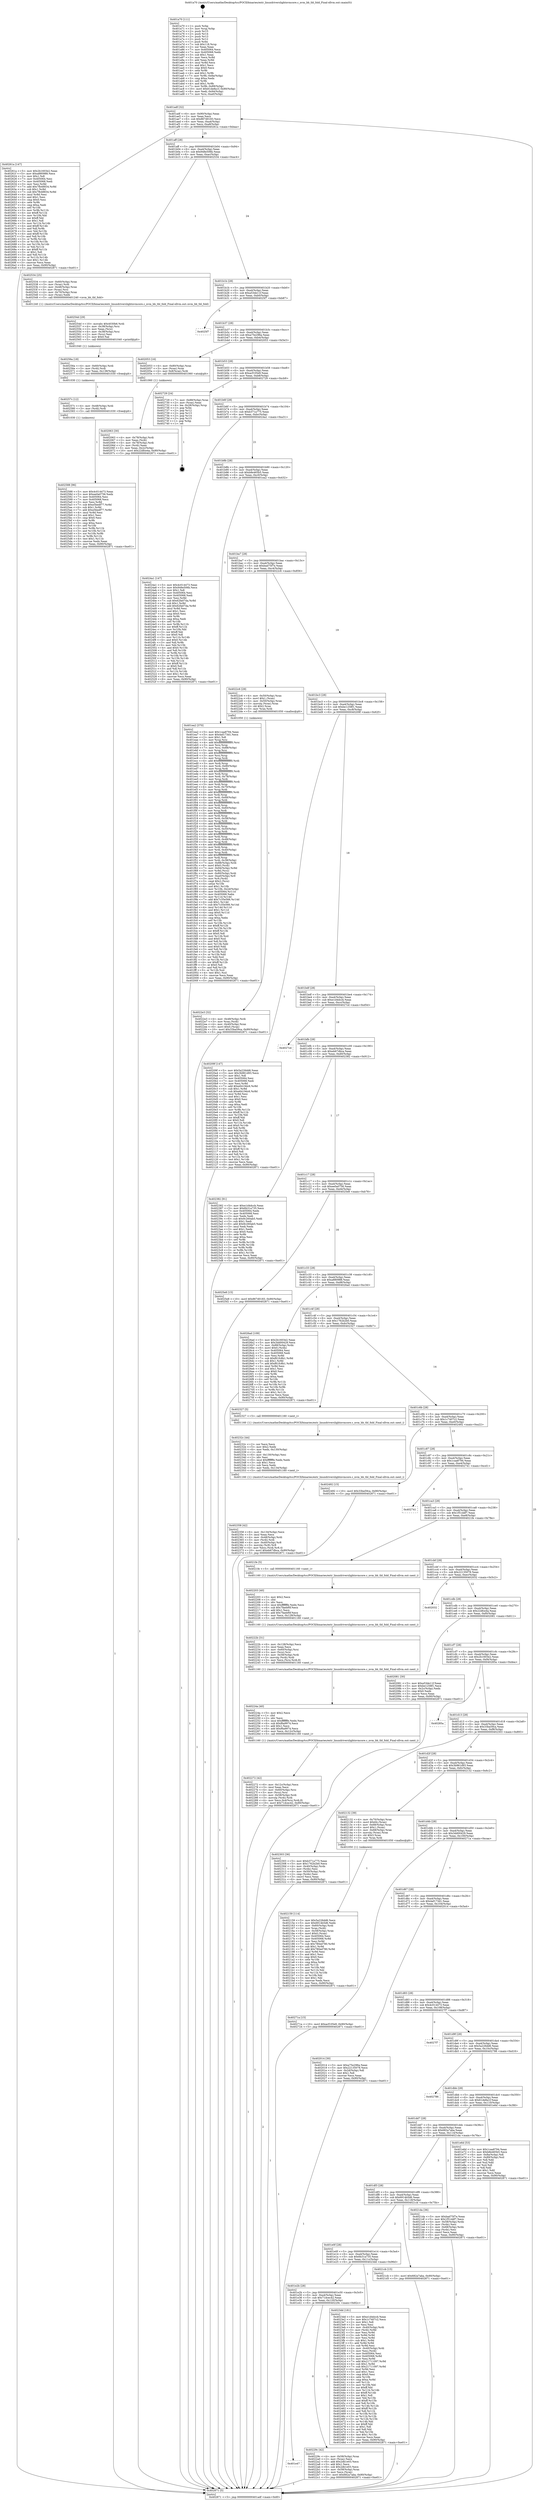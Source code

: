 digraph "0x401a70" {
  label = "0x401a70 (/mnt/c/Users/mathe/Desktop/tcc/POCII/binaries/extr_linuxdriverslightnvmcore.c_nvm_bb_tbl_fold_Final-ollvm.out::main(0))"
  labelloc = "t"
  node[shape=record]

  Entry [label="",width=0.3,height=0.3,shape=circle,fillcolor=black,style=filled]
  "0x401adf" [label="{
     0x401adf [32]\l
     | [instrs]\l
     &nbsp;&nbsp;0x401adf \<+6\>: mov -0x90(%rbp),%eax\l
     &nbsp;&nbsp;0x401ae5 \<+2\>: mov %eax,%ecx\l
     &nbsp;&nbsp;0x401ae7 \<+6\>: sub $0x867d0183,%ecx\l
     &nbsp;&nbsp;0x401aed \<+6\>: mov %eax,-0xa4(%rbp)\l
     &nbsp;&nbsp;0x401af3 \<+6\>: mov %ecx,-0xa8(%rbp)\l
     &nbsp;&nbsp;0x401af9 \<+6\>: je 000000000040261a \<main+0xbaa\>\l
  }"]
  "0x40261a" [label="{
     0x40261a [147]\l
     | [instrs]\l
     &nbsp;&nbsp;0x40261a \<+5\>: mov $0x2b1603e2,%eax\l
     &nbsp;&nbsp;0x40261f \<+5\>: mov $0xa880988,%ecx\l
     &nbsp;&nbsp;0x402624 \<+2\>: mov $0x1,%dl\l
     &nbsp;&nbsp;0x402626 \<+7\>: mov 0x405064,%esi\l
     &nbsp;&nbsp;0x40262d \<+7\>: mov 0x405068,%edi\l
     &nbsp;&nbsp;0x402634 \<+3\>: mov %esi,%r8d\l
     &nbsp;&nbsp;0x402637 \<+7\>: add $0x7fb48834,%r8d\l
     &nbsp;&nbsp;0x40263e \<+4\>: sub $0x1,%r8d\l
     &nbsp;&nbsp;0x402642 \<+7\>: sub $0x7fb48834,%r8d\l
     &nbsp;&nbsp;0x402649 \<+4\>: imul %r8d,%esi\l
     &nbsp;&nbsp;0x40264d \<+3\>: and $0x1,%esi\l
     &nbsp;&nbsp;0x402650 \<+3\>: cmp $0x0,%esi\l
     &nbsp;&nbsp;0x402653 \<+4\>: sete %r9b\l
     &nbsp;&nbsp;0x402657 \<+3\>: cmp $0xa,%edi\l
     &nbsp;&nbsp;0x40265a \<+4\>: setl %r10b\l
     &nbsp;&nbsp;0x40265e \<+3\>: mov %r9b,%r11b\l
     &nbsp;&nbsp;0x402661 \<+4\>: xor $0xff,%r11b\l
     &nbsp;&nbsp;0x402665 \<+3\>: mov %r10b,%bl\l
     &nbsp;&nbsp;0x402668 \<+3\>: xor $0xff,%bl\l
     &nbsp;&nbsp;0x40266b \<+3\>: xor $0x1,%dl\l
     &nbsp;&nbsp;0x40266e \<+3\>: mov %r11b,%r14b\l
     &nbsp;&nbsp;0x402671 \<+4\>: and $0xff,%r14b\l
     &nbsp;&nbsp;0x402675 \<+3\>: and %dl,%r9b\l
     &nbsp;&nbsp;0x402678 \<+3\>: mov %bl,%r15b\l
     &nbsp;&nbsp;0x40267b \<+4\>: and $0xff,%r15b\l
     &nbsp;&nbsp;0x40267f \<+3\>: and %dl,%r10b\l
     &nbsp;&nbsp;0x402682 \<+3\>: or %r9b,%r14b\l
     &nbsp;&nbsp;0x402685 \<+3\>: or %r10b,%r15b\l
     &nbsp;&nbsp;0x402688 \<+3\>: xor %r15b,%r14b\l
     &nbsp;&nbsp;0x40268b \<+3\>: or %bl,%r11b\l
     &nbsp;&nbsp;0x40268e \<+4\>: xor $0xff,%r11b\l
     &nbsp;&nbsp;0x402692 \<+3\>: or $0x1,%dl\l
     &nbsp;&nbsp;0x402695 \<+3\>: and %dl,%r11b\l
     &nbsp;&nbsp;0x402698 \<+3\>: or %r11b,%r14b\l
     &nbsp;&nbsp;0x40269b \<+4\>: test $0x1,%r14b\l
     &nbsp;&nbsp;0x40269f \<+3\>: cmovne %ecx,%eax\l
     &nbsp;&nbsp;0x4026a2 \<+6\>: mov %eax,-0x90(%rbp)\l
     &nbsp;&nbsp;0x4026a8 \<+5\>: jmp 0000000000402871 \<main+0xe01\>\l
  }"]
  "0x401aff" [label="{
     0x401aff [28]\l
     | [instrs]\l
     &nbsp;&nbsp;0x401aff \<+5\>: jmp 0000000000401b04 \<main+0x94\>\l
     &nbsp;&nbsp;0x401b04 \<+6\>: mov -0xa4(%rbp),%eax\l
     &nbsp;&nbsp;0x401b0a \<+5\>: sub $0x948e506b,%eax\l
     &nbsp;&nbsp;0x401b0f \<+6\>: mov %eax,-0xac(%rbp)\l
     &nbsp;&nbsp;0x401b15 \<+6\>: je 0000000000402534 \<main+0xac4\>\l
  }"]
  Exit [label="",width=0.3,height=0.3,shape=circle,fillcolor=black,style=filled,peripheries=2]
  "0x402534" [label="{
     0x402534 [25]\l
     | [instrs]\l
     &nbsp;&nbsp;0x402534 \<+4\>: mov -0x60(%rbp),%rax\l
     &nbsp;&nbsp;0x402538 \<+3\>: mov (%rax),%rdi\l
     &nbsp;&nbsp;0x40253b \<+4\>: mov -0x48(%rbp),%rax\l
     &nbsp;&nbsp;0x40253f \<+3\>: mov (%rax),%rsi\l
     &nbsp;&nbsp;0x402542 \<+4\>: mov -0x70(%rbp),%rax\l
     &nbsp;&nbsp;0x402546 \<+2\>: mov (%rax),%edx\l
     &nbsp;&nbsp;0x402548 \<+5\>: call 0000000000401240 \<nvm_bb_tbl_fold\>\l
     | [calls]\l
     &nbsp;&nbsp;0x401240 \{1\} (/mnt/c/Users/mathe/Desktop/tcc/POCII/binaries/extr_linuxdriverslightnvmcore.c_nvm_bb_tbl_fold_Final-ollvm.out::nvm_bb_tbl_fold)\l
  }"]
  "0x401b1b" [label="{
     0x401b1b [28]\l
     | [instrs]\l
     &nbsp;&nbsp;0x401b1b \<+5\>: jmp 0000000000401b20 \<main+0xb0\>\l
     &nbsp;&nbsp;0x401b20 \<+6\>: mov -0xa4(%rbp),%eax\l
     &nbsp;&nbsp;0x401b26 \<+5\>: sub $0xa53de11f,%eax\l
     &nbsp;&nbsp;0x401b2b \<+6\>: mov %eax,-0xb0(%rbp)\l
     &nbsp;&nbsp;0x401b31 \<+6\>: je 00000000004025f7 \<main+0xb87\>\l
  }"]
  "0x402588" [label="{
     0x402588 [96]\l
     | [instrs]\l
     &nbsp;&nbsp;0x402588 \<+5\>: mov $0x4c014473,%eax\l
     &nbsp;&nbsp;0x40258d \<+5\>: mov $0xee0a0756,%edx\l
     &nbsp;&nbsp;0x402592 \<+7\>: mov 0x405064,%esi\l
     &nbsp;&nbsp;0x402599 \<+7\>: mov 0x405068,%ecx\l
     &nbsp;&nbsp;0x4025a0 \<+3\>: mov %esi,%r8d\l
     &nbsp;&nbsp;0x4025a3 \<+7\>: sub $0xe5bedf77,%r8d\l
     &nbsp;&nbsp;0x4025aa \<+4\>: sub $0x1,%r8d\l
     &nbsp;&nbsp;0x4025ae \<+7\>: add $0xe5bedf77,%r8d\l
     &nbsp;&nbsp;0x4025b5 \<+4\>: imul %r8d,%esi\l
     &nbsp;&nbsp;0x4025b9 \<+3\>: and $0x1,%esi\l
     &nbsp;&nbsp;0x4025bc \<+3\>: cmp $0x0,%esi\l
     &nbsp;&nbsp;0x4025bf \<+4\>: sete %r9b\l
     &nbsp;&nbsp;0x4025c3 \<+3\>: cmp $0xa,%ecx\l
     &nbsp;&nbsp;0x4025c6 \<+4\>: setl %r10b\l
     &nbsp;&nbsp;0x4025ca \<+3\>: mov %r9b,%r11b\l
     &nbsp;&nbsp;0x4025cd \<+3\>: and %r10b,%r11b\l
     &nbsp;&nbsp;0x4025d0 \<+3\>: xor %r10b,%r9b\l
     &nbsp;&nbsp;0x4025d3 \<+3\>: or %r9b,%r11b\l
     &nbsp;&nbsp;0x4025d6 \<+4\>: test $0x1,%r11b\l
     &nbsp;&nbsp;0x4025da \<+3\>: cmovne %edx,%eax\l
     &nbsp;&nbsp;0x4025dd \<+6\>: mov %eax,-0x90(%rbp)\l
     &nbsp;&nbsp;0x4025e3 \<+5\>: jmp 0000000000402871 \<main+0xe01\>\l
  }"]
  "0x4025f7" [label="{
     0x4025f7\l
  }", style=dashed]
  "0x401b37" [label="{
     0x401b37 [28]\l
     | [instrs]\l
     &nbsp;&nbsp;0x401b37 \<+5\>: jmp 0000000000401b3c \<main+0xcc\>\l
     &nbsp;&nbsp;0x401b3c \<+6\>: mov -0xa4(%rbp),%eax\l
     &nbsp;&nbsp;0x401b42 \<+5\>: sub $0xa75e296a,%eax\l
     &nbsp;&nbsp;0x401b47 \<+6\>: mov %eax,-0xb4(%rbp)\l
     &nbsp;&nbsp;0x401b4d \<+6\>: je 0000000000402053 \<main+0x5e3\>\l
  }"]
  "0x40257c" [label="{
     0x40257c [12]\l
     | [instrs]\l
     &nbsp;&nbsp;0x40257c \<+4\>: mov -0x48(%rbp),%rdi\l
     &nbsp;&nbsp;0x402580 \<+3\>: mov (%rdi),%rdi\l
     &nbsp;&nbsp;0x402583 \<+5\>: call 0000000000401030 \<free@plt\>\l
     | [calls]\l
     &nbsp;&nbsp;0x401030 \{1\} (unknown)\l
  }"]
  "0x402053" [label="{
     0x402053 [16]\l
     | [instrs]\l
     &nbsp;&nbsp;0x402053 \<+4\>: mov -0x80(%rbp),%rax\l
     &nbsp;&nbsp;0x402057 \<+3\>: mov (%rax),%rax\l
     &nbsp;&nbsp;0x40205a \<+4\>: mov 0x8(%rax),%rdi\l
     &nbsp;&nbsp;0x40205e \<+5\>: call 0000000000401060 \<atoi@plt\>\l
     | [calls]\l
     &nbsp;&nbsp;0x401060 \{1\} (unknown)\l
  }"]
  "0x401b53" [label="{
     0x401b53 [28]\l
     | [instrs]\l
     &nbsp;&nbsp;0x401b53 \<+5\>: jmp 0000000000401b58 \<main+0xe8\>\l
     &nbsp;&nbsp;0x401b58 \<+6\>: mov -0xa4(%rbp),%eax\l
     &nbsp;&nbsp;0x401b5e \<+5\>: sub $0xacf105e9,%eax\l
     &nbsp;&nbsp;0x401b63 \<+6\>: mov %eax,-0xb8(%rbp)\l
     &nbsp;&nbsp;0x401b69 \<+6\>: je 0000000000402729 \<main+0xcb9\>\l
  }"]
  "0x40256a" [label="{
     0x40256a [18]\l
     | [instrs]\l
     &nbsp;&nbsp;0x40256a \<+4\>: mov -0x60(%rbp),%rdi\l
     &nbsp;&nbsp;0x40256e \<+3\>: mov (%rdi),%rdi\l
     &nbsp;&nbsp;0x402571 \<+6\>: mov %eax,-0x138(%rbp)\l
     &nbsp;&nbsp;0x402577 \<+5\>: call 0000000000401030 \<free@plt\>\l
     | [calls]\l
     &nbsp;&nbsp;0x401030 \{1\} (unknown)\l
  }"]
  "0x402729" [label="{
     0x402729 [24]\l
     | [instrs]\l
     &nbsp;&nbsp;0x402729 \<+7\>: mov -0x88(%rbp),%rax\l
     &nbsp;&nbsp;0x402730 \<+2\>: mov (%rax),%eax\l
     &nbsp;&nbsp;0x402732 \<+4\>: lea -0x28(%rbp),%rsp\l
     &nbsp;&nbsp;0x402736 \<+1\>: pop %rbx\l
     &nbsp;&nbsp;0x402737 \<+2\>: pop %r12\l
     &nbsp;&nbsp;0x402739 \<+2\>: pop %r13\l
     &nbsp;&nbsp;0x40273b \<+2\>: pop %r14\l
     &nbsp;&nbsp;0x40273d \<+2\>: pop %r15\l
     &nbsp;&nbsp;0x40273f \<+1\>: pop %rbp\l
     &nbsp;&nbsp;0x402740 \<+1\>: ret\l
  }"]
  "0x401b6f" [label="{
     0x401b6f [28]\l
     | [instrs]\l
     &nbsp;&nbsp;0x401b6f \<+5\>: jmp 0000000000401b74 \<main+0x104\>\l
     &nbsp;&nbsp;0x401b74 \<+6\>: mov -0xa4(%rbp),%eax\l
     &nbsp;&nbsp;0x401b7a \<+5\>: sub $0xb371a775,%eax\l
     &nbsp;&nbsp;0x401b7f \<+6\>: mov %eax,-0xbc(%rbp)\l
     &nbsp;&nbsp;0x401b85 \<+6\>: je 00000000004024a1 \<main+0xa31\>\l
  }"]
  "0x40254d" [label="{
     0x40254d [29]\l
     | [instrs]\l
     &nbsp;&nbsp;0x40254d \<+10\>: movabs $0x4030b6,%rdi\l
     &nbsp;&nbsp;0x402557 \<+4\>: mov -0x38(%rbp),%rsi\l
     &nbsp;&nbsp;0x40255b \<+2\>: mov %eax,(%rsi)\l
     &nbsp;&nbsp;0x40255d \<+4\>: mov -0x38(%rbp),%rsi\l
     &nbsp;&nbsp;0x402561 \<+2\>: mov (%rsi),%esi\l
     &nbsp;&nbsp;0x402563 \<+2\>: mov $0x0,%al\l
     &nbsp;&nbsp;0x402565 \<+5\>: call 0000000000401040 \<printf@plt\>\l
     | [calls]\l
     &nbsp;&nbsp;0x401040 \{1\} (unknown)\l
  }"]
  "0x4024a1" [label="{
     0x4024a1 [147]\l
     | [instrs]\l
     &nbsp;&nbsp;0x4024a1 \<+5\>: mov $0x4c014473,%eax\l
     &nbsp;&nbsp;0x4024a6 \<+5\>: mov $0x948e506b,%ecx\l
     &nbsp;&nbsp;0x4024ab \<+2\>: mov $0x1,%dl\l
     &nbsp;&nbsp;0x4024ad \<+7\>: mov 0x405064,%esi\l
     &nbsp;&nbsp;0x4024b4 \<+7\>: mov 0x405068,%edi\l
     &nbsp;&nbsp;0x4024bb \<+3\>: mov %esi,%r8d\l
     &nbsp;&nbsp;0x4024be \<+7\>: sub $0x62fa07da,%r8d\l
     &nbsp;&nbsp;0x4024c5 \<+4\>: sub $0x1,%r8d\l
     &nbsp;&nbsp;0x4024c9 \<+7\>: add $0x62fa07da,%r8d\l
     &nbsp;&nbsp;0x4024d0 \<+4\>: imul %r8d,%esi\l
     &nbsp;&nbsp;0x4024d4 \<+3\>: and $0x1,%esi\l
     &nbsp;&nbsp;0x4024d7 \<+3\>: cmp $0x0,%esi\l
     &nbsp;&nbsp;0x4024da \<+4\>: sete %r9b\l
     &nbsp;&nbsp;0x4024de \<+3\>: cmp $0xa,%edi\l
     &nbsp;&nbsp;0x4024e1 \<+4\>: setl %r10b\l
     &nbsp;&nbsp;0x4024e5 \<+3\>: mov %r9b,%r11b\l
     &nbsp;&nbsp;0x4024e8 \<+4\>: xor $0xff,%r11b\l
     &nbsp;&nbsp;0x4024ec \<+3\>: mov %r10b,%bl\l
     &nbsp;&nbsp;0x4024ef \<+3\>: xor $0xff,%bl\l
     &nbsp;&nbsp;0x4024f2 \<+3\>: xor $0x0,%dl\l
     &nbsp;&nbsp;0x4024f5 \<+3\>: mov %r11b,%r14b\l
     &nbsp;&nbsp;0x4024f8 \<+4\>: and $0x0,%r14b\l
     &nbsp;&nbsp;0x4024fc \<+3\>: and %dl,%r9b\l
     &nbsp;&nbsp;0x4024ff \<+3\>: mov %bl,%r15b\l
     &nbsp;&nbsp;0x402502 \<+4\>: and $0x0,%r15b\l
     &nbsp;&nbsp;0x402506 \<+3\>: and %dl,%r10b\l
     &nbsp;&nbsp;0x402509 \<+3\>: or %r9b,%r14b\l
     &nbsp;&nbsp;0x40250c \<+3\>: or %r10b,%r15b\l
     &nbsp;&nbsp;0x40250f \<+3\>: xor %r15b,%r14b\l
     &nbsp;&nbsp;0x402512 \<+3\>: or %bl,%r11b\l
     &nbsp;&nbsp;0x402515 \<+4\>: xor $0xff,%r11b\l
     &nbsp;&nbsp;0x402519 \<+3\>: or $0x0,%dl\l
     &nbsp;&nbsp;0x40251c \<+3\>: and %dl,%r11b\l
     &nbsp;&nbsp;0x40251f \<+3\>: or %r11b,%r14b\l
     &nbsp;&nbsp;0x402522 \<+4\>: test $0x1,%r14b\l
     &nbsp;&nbsp;0x402526 \<+3\>: cmovne %ecx,%eax\l
     &nbsp;&nbsp;0x402529 \<+6\>: mov %eax,-0x90(%rbp)\l
     &nbsp;&nbsp;0x40252f \<+5\>: jmp 0000000000402871 \<main+0xe01\>\l
  }"]
  "0x401b8b" [label="{
     0x401b8b [28]\l
     | [instrs]\l
     &nbsp;&nbsp;0x401b8b \<+5\>: jmp 0000000000401b90 \<main+0x120\>\l
     &nbsp;&nbsp;0x401b90 \<+6\>: mov -0xa4(%rbp),%eax\l
     &nbsp;&nbsp;0x401b96 \<+5\>: sub $0xb8e465b5,%eax\l
     &nbsp;&nbsp;0x401b9b \<+6\>: mov %eax,-0xc0(%rbp)\l
     &nbsp;&nbsp;0x401ba1 \<+6\>: je 0000000000401ea2 \<main+0x432\>\l
  }"]
  "0x402358" [label="{
     0x402358 [42]\l
     | [instrs]\l
     &nbsp;&nbsp;0x402358 \<+6\>: mov -0x134(%rbp),%ecx\l
     &nbsp;&nbsp;0x40235e \<+3\>: imul %eax,%ecx\l
     &nbsp;&nbsp;0x402361 \<+4\>: mov -0x48(%rbp),%rdi\l
     &nbsp;&nbsp;0x402365 \<+3\>: mov (%rdi),%rdi\l
     &nbsp;&nbsp;0x402368 \<+4\>: mov -0x40(%rbp),%r8\l
     &nbsp;&nbsp;0x40236c \<+3\>: movslq (%r8),%r8\l
     &nbsp;&nbsp;0x40236f \<+4\>: mov %ecx,(%rdi,%r8,4)\l
     &nbsp;&nbsp;0x402373 \<+10\>: movl $0xeb67dbca,-0x90(%rbp)\l
     &nbsp;&nbsp;0x40237d \<+5\>: jmp 0000000000402871 \<main+0xe01\>\l
  }"]
  "0x401ea2" [label="{
     0x401ea2 [370]\l
     | [instrs]\l
     &nbsp;&nbsp;0x401ea2 \<+5\>: mov $0x1caa8794,%eax\l
     &nbsp;&nbsp;0x401ea7 \<+5\>: mov $0x4af173d1,%ecx\l
     &nbsp;&nbsp;0x401eac \<+2\>: mov $0x1,%dl\l
     &nbsp;&nbsp;0x401eae \<+3\>: mov %rsp,%rsi\l
     &nbsp;&nbsp;0x401eb1 \<+4\>: add $0xfffffffffffffff0,%rsi\l
     &nbsp;&nbsp;0x401eb5 \<+3\>: mov %rsi,%rsp\l
     &nbsp;&nbsp;0x401eb8 \<+7\>: mov %rsi,-0x88(%rbp)\l
     &nbsp;&nbsp;0x401ebf \<+3\>: mov %rsp,%rsi\l
     &nbsp;&nbsp;0x401ec2 \<+4\>: add $0xfffffffffffffff0,%rsi\l
     &nbsp;&nbsp;0x401ec6 \<+3\>: mov %rsi,%rsp\l
     &nbsp;&nbsp;0x401ec9 \<+3\>: mov %rsp,%rdi\l
     &nbsp;&nbsp;0x401ecc \<+4\>: add $0xfffffffffffffff0,%rdi\l
     &nbsp;&nbsp;0x401ed0 \<+3\>: mov %rdi,%rsp\l
     &nbsp;&nbsp;0x401ed3 \<+4\>: mov %rdi,-0x80(%rbp)\l
     &nbsp;&nbsp;0x401ed7 \<+3\>: mov %rsp,%rdi\l
     &nbsp;&nbsp;0x401eda \<+4\>: add $0xfffffffffffffff0,%rdi\l
     &nbsp;&nbsp;0x401ede \<+3\>: mov %rdi,%rsp\l
     &nbsp;&nbsp;0x401ee1 \<+4\>: mov %rdi,-0x78(%rbp)\l
     &nbsp;&nbsp;0x401ee5 \<+3\>: mov %rsp,%rdi\l
     &nbsp;&nbsp;0x401ee8 \<+4\>: add $0xfffffffffffffff0,%rdi\l
     &nbsp;&nbsp;0x401eec \<+3\>: mov %rdi,%rsp\l
     &nbsp;&nbsp;0x401eef \<+4\>: mov %rdi,-0x70(%rbp)\l
     &nbsp;&nbsp;0x401ef3 \<+3\>: mov %rsp,%rdi\l
     &nbsp;&nbsp;0x401ef6 \<+4\>: add $0xfffffffffffffff0,%rdi\l
     &nbsp;&nbsp;0x401efa \<+3\>: mov %rdi,%rsp\l
     &nbsp;&nbsp;0x401efd \<+4\>: mov %rdi,-0x68(%rbp)\l
     &nbsp;&nbsp;0x401f01 \<+3\>: mov %rsp,%rdi\l
     &nbsp;&nbsp;0x401f04 \<+4\>: add $0xfffffffffffffff0,%rdi\l
     &nbsp;&nbsp;0x401f08 \<+3\>: mov %rdi,%rsp\l
     &nbsp;&nbsp;0x401f0b \<+4\>: mov %rdi,-0x60(%rbp)\l
     &nbsp;&nbsp;0x401f0f \<+3\>: mov %rsp,%rdi\l
     &nbsp;&nbsp;0x401f12 \<+4\>: add $0xfffffffffffffff0,%rdi\l
     &nbsp;&nbsp;0x401f16 \<+3\>: mov %rdi,%rsp\l
     &nbsp;&nbsp;0x401f19 \<+4\>: mov %rdi,-0x58(%rbp)\l
     &nbsp;&nbsp;0x401f1d \<+3\>: mov %rsp,%rdi\l
     &nbsp;&nbsp;0x401f20 \<+4\>: add $0xfffffffffffffff0,%rdi\l
     &nbsp;&nbsp;0x401f24 \<+3\>: mov %rdi,%rsp\l
     &nbsp;&nbsp;0x401f27 \<+4\>: mov %rdi,-0x50(%rbp)\l
     &nbsp;&nbsp;0x401f2b \<+3\>: mov %rsp,%rdi\l
     &nbsp;&nbsp;0x401f2e \<+4\>: add $0xfffffffffffffff0,%rdi\l
     &nbsp;&nbsp;0x401f32 \<+3\>: mov %rdi,%rsp\l
     &nbsp;&nbsp;0x401f35 \<+4\>: mov %rdi,-0x48(%rbp)\l
     &nbsp;&nbsp;0x401f39 \<+3\>: mov %rsp,%rdi\l
     &nbsp;&nbsp;0x401f3c \<+4\>: add $0xfffffffffffffff0,%rdi\l
     &nbsp;&nbsp;0x401f40 \<+3\>: mov %rdi,%rsp\l
     &nbsp;&nbsp;0x401f43 \<+4\>: mov %rdi,-0x40(%rbp)\l
     &nbsp;&nbsp;0x401f47 \<+3\>: mov %rsp,%rdi\l
     &nbsp;&nbsp;0x401f4a \<+4\>: add $0xfffffffffffffff0,%rdi\l
     &nbsp;&nbsp;0x401f4e \<+3\>: mov %rdi,%rsp\l
     &nbsp;&nbsp;0x401f51 \<+4\>: mov %rdi,-0x38(%rbp)\l
     &nbsp;&nbsp;0x401f55 \<+7\>: mov -0x88(%rbp),%rdi\l
     &nbsp;&nbsp;0x401f5c \<+6\>: movl $0x0,(%rdi)\l
     &nbsp;&nbsp;0x401f62 \<+7\>: mov -0x94(%rbp),%r8d\l
     &nbsp;&nbsp;0x401f69 \<+3\>: mov %r8d,(%rsi)\l
     &nbsp;&nbsp;0x401f6c \<+4\>: mov -0x80(%rbp),%rdi\l
     &nbsp;&nbsp;0x401f70 \<+7\>: mov -0xa0(%rbp),%r9\l
     &nbsp;&nbsp;0x401f77 \<+3\>: mov %r9,(%rdi)\l
     &nbsp;&nbsp;0x401f7a \<+3\>: cmpl $0x2,(%rsi)\l
     &nbsp;&nbsp;0x401f7d \<+4\>: setne %r10b\l
     &nbsp;&nbsp;0x401f81 \<+4\>: and $0x1,%r10b\l
     &nbsp;&nbsp;0x401f85 \<+4\>: mov %r10b,-0x2d(%rbp)\l
     &nbsp;&nbsp;0x401f89 \<+8\>: mov 0x405064,%r11d\l
     &nbsp;&nbsp;0x401f91 \<+7\>: mov 0x405068,%ebx\l
     &nbsp;&nbsp;0x401f98 \<+3\>: mov %r11d,%r14d\l
     &nbsp;&nbsp;0x401f9b \<+7\>: add $0x7c35e566,%r14d\l
     &nbsp;&nbsp;0x401fa2 \<+4\>: sub $0x1,%r14d\l
     &nbsp;&nbsp;0x401fa6 \<+7\>: sub $0x7c35e566,%r14d\l
     &nbsp;&nbsp;0x401fad \<+4\>: imul %r14d,%r11d\l
     &nbsp;&nbsp;0x401fb1 \<+4\>: and $0x1,%r11d\l
     &nbsp;&nbsp;0x401fb5 \<+4\>: cmp $0x0,%r11d\l
     &nbsp;&nbsp;0x401fb9 \<+4\>: sete %r10b\l
     &nbsp;&nbsp;0x401fbd \<+3\>: cmp $0xa,%ebx\l
     &nbsp;&nbsp;0x401fc0 \<+4\>: setl %r15b\l
     &nbsp;&nbsp;0x401fc4 \<+3\>: mov %r10b,%r12b\l
     &nbsp;&nbsp;0x401fc7 \<+4\>: xor $0xff,%r12b\l
     &nbsp;&nbsp;0x401fcb \<+3\>: mov %r15b,%r13b\l
     &nbsp;&nbsp;0x401fce \<+4\>: xor $0xff,%r13b\l
     &nbsp;&nbsp;0x401fd2 \<+3\>: xor $0x0,%dl\l
     &nbsp;&nbsp;0x401fd5 \<+3\>: mov %r12b,%sil\l
     &nbsp;&nbsp;0x401fd8 \<+4\>: and $0x0,%sil\l
     &nbsp;&nbsp;0x401fdc \<+3\>: and %dl,%r10b\l
     &nbsp;&nbsp;0x401fdf \<+3\>: mov %r13b,%dil\l
     &nbsp;&nbsp;0x401fe2 \<+4\>: and $0x0,%dil\l
     &nbsp;&nbsp;0x401fe6 \<+3\>: and %dl,%r15b\l
     &nbsp;&nbsp;0x401fe9 \<+3\>: or %r10b,%sil\l
     &nbsp;&nbsp;0x401fec \<+3\>: or %r15b,%dil\l
     &nbsp;&nbsp;0x401fef \<+3\>: xor %dil,%sil\l
     &nbsp;&nbsp;0x401ff2 \<+3\>: or %r13b,%r12b\l
     &nbsp;&nbsp;0x401ff5 \<+4\>: xor $0xff,%r12b\l
     &nbsp;&nbsp;0x401ff9 \<+3\>: or $0x0,%dl\l
     &nbsp;&nbsp;0x401ffc \<+3\>: and %dl,%r12b\l
     &nbsp;&nbsp;0x401fff \<+3\>: or %r12b,%sil\l
     &nbsp;&nbsp;0x402002 \<+4\>: test $0x1,%sil\l
     &nbsp;&nbsp;0x402006 \<+3\>: cmovne %ecx,%eax\l
     &nbsp;&nbsp;0x402009 \<+6\>: mov %eax,-0x90(%rbp)\l
     &nbsp;&nbsp;0x40200f \<+5\>: jmp 0000000000402871 \<main+0xe01\>\l
  }"]
  "0x401ba7" [label="{
     0x401ba7 [28]\l
     | [instrs]\l
     &nbsp;&nbsp;0x401ba7 \<+5\>: jmp 0000000000401bac \<main+0x13c\>\l
     &nbsp;&nbsp;0x401bac \<+6\>: mov -0xa4(%rbp),%eax\l
     &nbsp;&nbsp;0x401bb2 \<+5\>: sub $0xbad75f7e,%eax\l
     &nbsp;&nbsp;0x401bb7 \<+6\>: mov %eax,-0xc4(%rbp)\l
     &nbsp;&nbsp;0x401bbd \<+6\>: je 00000000004022c6 \<main+0x856\>\l
  }"]
  "0x40232c" [label="{
     0x40232c [44]\l
     | [instrs]\l
     &nbsp;&nbsp;0x40232c \<+2\>: xor %ecx,%ecx\l
     &nbsp;&nbsp;0x40232e \<+5\>: mov $0x2,%edx\l
     &nbsp;&nbsp;0x402333 \<+6\>: mov %edx,-0x130(%rbp)\l
     &nbsp;&nbsp;0x402339 \<+1\>: cltd\l
     &nbsp;&nbsp;0x40233a \<+6\>: mov -0x130(%rbp),%esi\l
     &nbsp;&nbsp;0x402340 \<+2\>: idiv %esi\l
     &nbsp;&nbsp;0x402342 \<+6\>: imul $0xfffffffe,%edx,%edx\l
     &nbsp;&nbsp;0x402348 \<+3\>: sub $0x1,%ecx\l
     &nbsp;&nbsp;0x40234b \<+2\>: sub %ecx,%edx\l
     &nbsp;&nbsp;0x40234d \<+6\>: mov %edx,-0x134(%rbp)\l
     &nbsp;&nbsp;0x402353 \<+5\>: call 0000000000401160 \<next_i\>\l
     | [calls]\l
     &nbsp;&nbsp;0x401160 \{1\} (/mnt/c/Users/mathe/Desktop/tcc/POCII/binaries/extr_linuxdriverslightnvmcore.c_nvm_bb_tbl_fold_Final-ollvm.out::next_i)\l
  }"]
  "0x4022c6" [label="{
     0x4022c6 [29]\l
     | [instrs]\l
     &nbsp;&nbsp;0x4022c6 \<+4\>: mov -0x50(%rbp),%rax\l
     &nbsp;&nbsp;0x4022ca \<+6\>: movl $0x1,(%rax)\l
     &nbsp;&nbsp;0x4022d0 \<+4\>: mov -0x50(%rbp),%rax\l
     &nbsp;&nbsp;0x4022d4 \<+3\>: movslq (%rax),%rax\l
     &nbsp;&nbsp;0x4022d7 \<+4\>: shl $0x2,%rax\l
     &nbsp;&nbsp;0x4022db \<+3\>: mov %rax,%rdi\l
     &nbsp;&nbsp;0x4022de \<+5\>: call 0000000000401050 \<malloc@plt\>\l
     | [calls]\l
     &nbsp;&nbsp;0x401050 \{1\} (unknown)\l
  }"]
  "0x401bc3" [label="{
     0x401bc3 [28]\l
     | [instrs]\l
     &nbsp;&nbsp;0x401bc3 \<+5\>: jmp 0000000000401bc8 \<main+0x158\>\l
     &nbsp;&nbsp;0x401bc8 \<+6\>: mov -0xa4(%rbp),%eax\l
     &nbsp;&nbsp;0x401bce \<+5\>: sub $0xbe1258f1,%eax\l
     &nbsp;&nbsp;0x401bd3 \<+6\>: mov %eax,-0xc8(%rbp)\l
     &nbsp;&nbsp;0x401bd9 \<+6\>: je 000000000040209f \<main+0x62f\>\l
  }"]
  "0x4022e3" [label="{
     0x4022e3 [32]\l
     | [instrs]\l
     &nbsp;&nbsp;0x4022e3 \<+4\>: mov -0x48(%rbp),%rdi\l
     &nbsp;&nbsp;0x4022e7 \<+3\>: mov %rax,(%rdi)\l
     &nbsp;&nbsp;0x4022ea \<+4\>: mov -0x40(%rbp),%rax\l
     &nbsp;&nbsp;0x4022ee \<+6\>: movl $0x0,(%rax)\l
     &nbsp;&nbsp;0x4022f4 \<+10\>: movl $0x33ba59ca,-0x90(%rbp)\l
     &nbsp;&nbsp;0x4022fe \<+5\>: jmp 0000000000402871 \<main+0xe01\>\l
  }"]
  "0x40209f" [label="{
     0x40209f [147]\l
     | [instrs]\l
     &nbsp;&nbsp;0x40209f \<+5\>: mov $0x5a226dd6,%eax\l
     &nbsp;&nbsp;0x4020a4 \<+5\>: mov $0x3b961d93,%ecx\l
     &nbsp;&nbsp;0x4020a9 \<+2\>: mov $0x1,%dl\l
     &nbsp;&nbsp;0x4020ab \<+7\>: mov 0x405064,%esi\l
     &nbsp;&nbsp;0x4020b2 \<+7\>: mov 0x405068,%edi\l
     &nbsp;&nbsp;0x4020b9 \<+3\>: mov %esi,%r8d\l
     &nbsp;&nbsp;0x4020bc \<+7\>: add $0xe6419dc6,%r8d\l
     &nbsp;&nbsp;0x4020c3 \<+4\>: sub $0x1,%r8d\l
     &nbsp;&nbsp;0x4020c7 \<+7\>: sub $0xe6419dc6,%r8d\l
     &nbsp;&nbsp;0x4020ce \<+4\>: imul %r8d,%esi\l
     &nbsp;&nbsp;0x4020d2 \<+3\>: and $0x1,%esi\l
     &nbsp;&nbsp;0x4020d5 \<+3\>: cmp $0x0,%esi\l
     &nbsp;&nbsp;0x4020d8 \<+4\>: sete %r9b\l
     &nbsp;&nbsp;0x4020dc \<+3\>: cmp $0xa,%edi\l
     &nbsp;&nbsp;0x4020df \<+4\>: setl %r10b\l
     &nbsp;&nbsp;0x4020e3 \<+3\>: mov %r9b,%r11b\l
     &nbsp;&nbsp;0x4020e6 \<+4\>: xor $0xff,%r11b\l
     &nbsp;&nbsp;0x4020ea \<+3\>: mov %r10b,%bl\l
     &nbsp;&nbsp;0x4020ed \<+3\>: xor $0xff,%bl\l
     &nbsp;&nbsp;0x4020f0 \<+3\>: xor $0x0,%dl\l
     &nbsp;&nbsp;0x4020f3 \<+3\>: mov %r11b,%r14b\l
     &nbsp;&nbsp;0x4020f6 \<+4\>: and $0x0,%r14b\l
     &nbsp;&nbsp;0x4020fa \<+3\>: and %dl,%r9b\l
     &nbsp;&nbsp;0x4020fd \<+3\>: mov %bl,%r15b\l
     &nbsp;&nbsp;0x402100 \<+4\>: and $0x0,%r15b\l
     &nbsp;&nbsp;0x402104 \<+3\>: and %dl,%r10b\l
     &nbsp;&nbsp;0x402107 \<+3\>: or %r9b,%r14b\l
     &nbsp;&nbsp;0x40210a \<+3\>: or %r10b,%r15b\l
     &nbsp;&nbsp;0x40210d \<+3\>: xor %r15b,%r14b\l
     &nbsp;&nbsp;0x402110 \<+3\>: or %bl,%r11b\l
     &nbsp;&nbsp;0x402113 \<+4\>: xor $0xff,%r11b\l
     &nbsp;&nbsp;0x402117 \<+3\>: or $0x0,%dl\l
     &nbsp;&nbsp;0x40211a \<+3\>: and %dl,%r11b\l
     &nbsp;&nbsp;0x40211d \<+3\>: or %r11b,%r14b\l
     &nbsp;&nbsp;0x402120 \<+4\>: test $0x1,%r14b\l
     &nbsp;&nbsp;0x402124 \<+3\>: cmovne %ecx,%eax\l
     &nbsp;&nbsp;0x402127 \<+6\>: mov %eax,-0x90(%rbp)\l
     &nbsp;&nbsp;0x40212d \<+5\>: jmp 0000000000402871 \<main+0xe01\>\l
  }"]
  "0x401bdf" [label="{
     0x401bdf [28]\l
     | [instrs]\l
     &nbsp;&nbsp;0x401bdf \<+5\>: jmp 0000000000401be4 \<main+0x174\>\l
     &nbsp;&nbsp;0x401be4 \<+6\>: mov -0xa4(%rbp),%eax\l
     &nbsp;&nbsp;0x401bea \<+5\>: sub $0xe1d4dccb,%eax\l
     &nbsp;&nbsp;0x401bef \<+6\>: mov %eax,-0xcc(%rbp)\l
     &nbsp;&nbsp;0x401bf5 \<+6\>: je 00000000004027cd \<main+0xd5d\>\l
  }"]
  "0x401e47" [label="{
     0x401e47\l
  }", style=dashed]
  "0x4027cd" [label="{
     0x4027cd\l
  }", style=dashed]
  "0x401bfb" [label="{
     0x401bfb [28]\l
     | [instrs]\l
     &nbsp;&nbsp;0x401bfb \<+5\>: jmp 0000000000401c00 \<main+0x190\>\l
     &nbsp;&nbsp;0x401c00 \<+6\>: mov -0xa4(%rbp),%eax\l
     &nbsp;&nbsp;0x401c06 \<+5\>: sub $0xeb67dbca,%eax\l
     &nbsp;&nbsp;0x401c0b \<+6\>: mov %eax,-0xd0(%rbp)\l
     &nbsp;&nbsp;0x401c11 \<+6\>: je 0000000000402382 \<main+0x912\>\l
  }"]
  "0x40229c" [label="{
     0x40229c [42]\l
     | [instrs]\l
     &nbsp;&nbsp;0x40229c \<+4\>: mov -0x58(%rbp),%rax\l
     &nbsp;&nbsp;0x4022a0 \<+2\>: mov (%rax),%ecx\l
     &nbsp;&nbsp;0x4022a2 \<+6\>: add $0x2db1e03,%ecx\l
     &nbsp;&nbsp;0x4022a8 \<+3\>: add $0x1,%ecx\l
     &nbsp;&nbsp;0x4022ab \<+6\>: sub $0x2db1e03,%ecx\l
     &nbsp;&nbsp;0x4022b1 \<+4\>: mov -0x58(%rbp),%rax\l
     &nbsp;&nbsp;0x4022b5 \<+2\>: mov %ecx,(%rax)\l
     &nbsp;&nbsp;0x4022b7 \<+10\>: movl $0x682a7aba,-0x90(%rbp)\l
     &nbsp;&nbsp;0x4022c1 \<+5\>: jmp 0000000000402871 \<main+0xe01\>\l
  }"]
  "0x402382" [label="{
     0x402382 [91]\l
     | [instrs]\l
     &nbsp;&nbsp;0x402382 \<+5\>: mov $0xe1d4dccb,%eax\l
     &nbsp;&nbsp;0x402387 \<+5\>: mov $0x6b31a735,%ecx\l
     &nbsp;&nbsp;0x40238c \<+7\>: mov 0x405064,%edx\l
     &nbsp;&nbsp;0x402393 \<+7\>: mov 0x405068,%esi\l
     &nbsp;&nbsp;0x40239a \<+2\>: mov %edx,%edi\l
     &nbsp;&nbsp;0x40239c \<+6\>: sub $0x9c260ab5,%edi\l
     &nbsp;&nbsp;0x4023a2 \<+3\>: sub $0x1,%edi\l
     &nbsp;&nbsp;0x4023a5 \<+6\>: add $0x9c260ab5,%edi\l
     &nbsp;&nbsp;0x4023ab \<+3\>: imul %edi,%edx\l
     &nbsp;&nbsp;0x4023ae \<+3\>: and $0x1,%edx\l
     &nbsp;&nbsp;0x4023b1 \<+3\>: cmp $0x0,%edx\l
     &nbsp;&nbsp;0x4023b4 \<+4\>: sete %r8b\l
     &nbsp;&nbsp;0x4023b8 \<+3\>: cmp $0xa,%esi\l
     &nbsp;&nbsp;0x4023bb \<+4\>: setl %r9b\l
     &nbsp;&nbsp;0x4023bf \<+3\>: mov %r8b,%r10b\l
     &nbsp;&nbsp;0x4023c2 \<+3\>: and %r9b,%r10b\l
     &nbsp;&nbsp;0x4023c5 \<+3\>: xor %r9b,%r8b\l
     &nbsp;&nbsp;0x4023c8 \<+3\>: or %r8b,%r10b\l
     &nbsp;&nbsp;0x4023cb \<+4\>: test $0x1,%r10b\l
     &nbsp;&nbsp;0x4023cf \<+3\>: cmovne %ecx,%eax\l
     &nbsp;&nbsp;0x4023d2 \<+6\>: mov %eax,-0x90(%rbp)\l
     &nbsp;&nbsp;0x4023d8 \<+5\>: jmp 0000000000402871 \<main+0xe01\>\l
  }"]
  "0x401c17" [label="{
     0x401c17 [28]\l
     | [instrs]\l
     &nbsp;&nbsp;0x401c17 \<+5\>: jmp 0000000000401c1c \<main+0x1ac\>\l
     &nbsp;&nbsp;0x401c1c \<+6\>: mov -0xa4(%rbp),%eax\l
     &nbsp;&nbsp;0x401c22 \<+5\>: sub $0xee0a0756,%eax\l
     &nbsp;&nbsp;0x401c27 \<+6\>: mov %eax,-0xd4(%rbp)\l
     &nbsp;&nbsp;0x401c2d \<+6\>: je 00000000004025e8 \<main+0xb78\>\l
  }"]
  "0x401e2b" [label="{
     0x401e2b [28]\l
     | [instrs]\l
     &nbsp;&nbsp;0x401e2b \<+5\>: jmp 0000000000401e30 \<main+0x3c0\>\l
     &nbsp;&nbsp;0x401e30 \<+6\>: mov -0xa4(%rbp),%eax\l
     &nbsp;&nbsp;0x401e36 \<+5\>: sub $0x71dcec42,%eax\l
     &nbsp;&nbsp;0x401e3b \<+6\>: mov %eax,-0x120(%rbp)\l
     &nbsp;&nbsp;0x401e41 \<+6\>: je 000000000040229c \<main+0x82c\>\l
  }"]
  "0x4025e8" [label="{
     0x4025e8 [15]\l
     | [instrs]\l
     &nbsp;&nbsp;0x4025e8 \<+10\>: movl $0x867d0183,-0x90(%rbp)\l
     &nbsp;&nbsp;0x4025f2 \<+5\>: jmp 0000000000402871 \<main+0xe01\>\l
  }"]
  "0x401c33" [label="{
     0x401c33 [28]\l
     | [instrs]\l
     &nbsp;&nbsp;0x401c33 \<+5\>: jmp 0000000000401c38 \<main+0x1c8\>\l
     &nbsp;&nbsp;0x401c38 \<+6\>: mov -0xa4(%rbp),%eax\l
     &nbsp;&nbsp;0x401c3e \<+5\>: sub $0xa880988,%eax\l
     &nbsp;&nbsp;0x401c43 \<+6\>: mov %eax,-0xd8(%rbp)\l
     &nbsp;&nbsp;0x401c49 \<+6\>: je 00000000004026ad \<main+0xc3d\>\l
  }"]
  "0x4023dd" [label="{
     0x4023dd [181]\l
     | [instrs]\l
     &nbsp;&nbsp;0x4023dd \<+5\>: mov $0xe1d4dccb,%eax\l
     &nbsp;&nbsp;0x4023e2 \<+5\>: mov $0x1c7407c2,%ecx\l
     &nbsp;&nbsp;0x4023e7 \<+2\>: mov $0x1,%dl\l
     &nbsp;&nbsp;0x4023e9 \<+2\>: xor %esi,%esi\l
     &nbsp;&nbsp;0x4023eb \<+4\>: mov -0x40(%rbp),%rdi\l
     &nbsp;&nbsp;0x4023ef \<+3\>: mov (%rdi),%r8d\l
     &nbsp;&nbsp;0x4023f2 \<+3\>: mov %esi,%r9d\l
     &nbsp;&nbsp;0x4023f5 \<+3\>: sub %r8d,%r9d\l
     &nbsp;&nbsp;0x4023f8 \<+3\>: mov %esi,%r8d\l
     &nbsp;&nbsp;0x4023fb \<+4\>: sub $0x1,%r8d\l
     &nbsp;&nbsp;0x4023ff \<+3\>: add %r8d,%r9d\l
     &nbsp;&nbsp;0x402402 \<+3\>: sub %r9d,%esi\l
     &nbsp;&nbsp;0x402405 \<+4\>: mov -0x40(%rbp),%rdi\l
     &nbsp;&nbsp;0x402409 \<+2\>: mov %esi,(%rdi)\l
     &nbsp;&nbsp;0x40240b \<+7\>: mov 0x405064,%esi\l
     &nbsp;&nbsp;0x402412 \<+8\>: mov 0x405068,%r8d\l
     &nbsp;&nbsp;0x40241a \<+3\>: mov %esi,%r9d\l
     &nbsp;&nbsp;0x40241d \<+7\>: add $0x21711097,%r9d\l
     &nbsp;&nbsp;0x402424 \<+4\>: sub $0x1,%r9d\l
     &nbsp;&nbsp;0x402428 \<+7\>: sub $0x21711097,%r9d\l
     &nbsp;&nbsp;0x40242f \<+4\>: imul %r9d,%esi\l
     &nbsp;&nbsp;0x402433 \<+3\>: and $0x1,%esi\l
     &nbsp;&nbsp;0x402436 \<+3\>: cmp $0x0,%esi\l
     &nbsp;&nbsp;0x402439 \<+4\>: sete %r10b\l
     &nbsp;&nbsp;0x40243d \<+4\>: cmp $0xa,%r8d\l
     &nbsp;&nbsp;0x402441 \<+4\>: setl %r11b\l
     &nbsp;&nbsp;0x402445 \<+3\>: mov %r10b,%bl\l
     &nbsp;&nbsp;0x402448 \<+3\>: xor $0xff,%bl\l
     &nbsp;&nbsp;0x40244b \<+3\>: mov %r11b,%r14b\l
     &nbsp;&nbsp;0x40244e \<+4\>: xor $0xff,%r14b\l
     &nbsp;&nbsp;0x402452 \<+3\>: xor $0x1,%dl\l
     &nbsp;&nbsp;0x402455 \<+3\>: mov %bl,%r15b\l
     &nbsp;&nbsp;0x402458 \<+4\>: and $0xff,%r15b\l
     &nbsp;&nbsp;0x40245c \<+3\>: and %dl,%r10b\l
     &nbsp;&nbsp;0x40245f \<+3\>: mov %r14b,%r12b\l
     &nbsp;&nbsp;0x402462 \<+4\>: and $0xff,%r12b\l
     &nbsp;&nbsp;0x402466 \<+3\>: and %dl,%r11b\l
     &nbsp;&nbsp;0x402469 \<+3\>: or %r10b,%r15b\l
     &nbsp;&nbsp;0x40246c \<+3\>: or %r11b,%r12b\l
     &nbsp;&nbsp;0x40246f \<+3\>: xor %r12b,%r15b\l
     &nbsp;&nbsp;0x402472 \<+3\>: or %r14b,%bl\l
     &nbsp;&nbsp;0x402475 \<+3\>: xor $0xff,%bl\l
     &nbsp;&nbsp;0x402478 \<+3\>: or $0x1,%dl\l
     &nbsp;&nbsp;0x40247b \<+2\>: and %dl,%bl\l
     &nbsp;&nbsp;0x40247d \<+3\>: or %bl,%r15b\l
     &nbsp;&nbsp;0x402480 \<+4\>: test $0x1,%r15b\l
     &nbsp;&nbsp;0x402484 \<+3\>: cmovne %ecx,%eax\l
     &nbsp;&nbsp;0x402487 \<+6\>: mov %eax,-0x90(%rbp)\l
     &nbsp;&nbsp;0x40248d \<+5\>: jmp 0000000000402871 \<main+0xe01\>\l
  }"]
  "0x4026ad" [label="{
     0x4026ad [109]\l
     | [instrs]\l
     &nbsp;&nbsp;0x4026ad \<+5\>: mov $0x2b1603e2,%eax\l
     &nbsp;&nbsp;0x4026b2 \<+5\>: mov $0x3dd00429,%ecx\l
     &nbsp;&nbsp;0x4026b7 \<+7\>: mov -0x88(%rbp),%rdx\l
     &nbsp;&nbsp;0x4026be \<+6\>: movl $0x0,(%rdx)\l
     &nbsp;&nbsp;0x4026c4 \<+7\>: mov 0x405064,%esi\l
     &nbsp;&nbsp;0x4026cb \<+7\>: mov 0x405068,%edi\l
     &nbsp;&nbsp;0x4026d2 \<+3\>: mov %esi,%r8d\l
     &nbsp;&nbsp;0x4026d5 \<+7\>: sub $0xf61fc8b1,%r8d\l
     &nbsp;&nbsp;0x4026dc \<+4\>: sub $0x1,%r8d\l
     &nbsp;&nbsp;0x4026e0 \<+7\>: add $0xf61fc8b1,%r8d\l
     &nbsp;&nbsp;0x4026e7 \<+4\>: imul %r8d,%esi\l
     &nbsp;&nbsp;0x4026eb \<+3\>: and $0x1,%esi\l
     &nbsp;&nbsp;0x4026ee \<+3\>: cmp $0x0,%esi\l
     &nbsp;&nbsp;0x4026f1 \<+4\>: sete %r9b\l
     &nbsp;&nbsp;0x4026f5 \<+3\>: cmp $0xa,%edi\l
     &nbsp;&nbsp;0x4026f8 \<+4\>: setl %r10b\l
     &nbsp;&nbsp;0x4026fc \<+3\>: mov %r9b,%r11b\l
     &nbsp;&nbsp;0x4026ff \<+3\>: and %r10b,%r11b\l
     &nbsp;&nbsp;0x402702 \<+3\>: xor %r10b,%r9b\l
     &nbsp;&nbsp;0x402705 \<+3\>: or %r9b,%r11b\l
     &nbsp;&nbsp;0x402708 \<+4\>: test $0x1,%r11b\l
     &nbsp;&nbsp;0x40270c \<+3\>: cmovne %ecx,%eax\l
     &nbsp;&nbsp;0x40270f \<+6\>: mov %eax,-0x90(%rbp)\l
     &nbsp;&nbsp;0x402715 \<+5\>: jmp 0000000000402871 \<main+0xe01\>\l
  }"]
  "0x401c4f" [label="{
     0x401c4f [28]\l
     | [instrs]\l
     &nbsp;&nbsp;0x401c4f \<+5\>: jmp 0000000000401c54 \<main+0x1e4\>\l
     &nbsp;&nbsp;0x401c54 \<+6\>: mov -0xa4(%rbp),%eax\l
     &nbsp;&nbsp;0x401c5a \<+5\>: sub $0x1762b2b0,%eax\l
     &nbsp;&nbsp;0x401c5f \<+6\>: mov %eax,-0xdc(%rbp)\l
     &nbsp;&nbsp;0x401c65 \<+6\>: je 0000000000402327 \<main+0x8b7\>\l
  }"]
  "0x402272" [label="{
     0x402272 [42]\l
     | [instrs]\l
     &nbsp;&nbsp;0x402272 \<+6\>: mov -0x12c(%rbp),%ecx\l
     &nbsp;&nbsp;0x402278 \<+3\>: imul %eax,%ecx\l
     &nbsp;&nbsp;0x40227b \<+4\>: mov -0x60(%rbp),%rsi\l
     &nbsp;&nbsp;0x40227f \<+3\>: mov (%rsi),%rsi\l
     &nbsp;&nbsp;0x402282 \<+4\>: mov -0x58(%rbp),%rdi\l
     &nbsp;&nbsp;0x402286 \<+3\>: movslq (%rdi),%rdi\l
     &nbsp;&nbsp;0x402289 \<+4\>: mov %ecx,0x4(%rsi,%rdi,8)\l
     &nbsp;&nbsp;0x40228d \<+10\>: movl $0x71dcec42,-0x90(%rbp)\l
     &nbsp;&nbsp;0x402297 \<+5\>: jmp 0000000000402871 \<main+0xe01\>\l
  }"]
  "0x402327" [label="{
     0x402327 [5]\l
     | [instrs]\l
     &nbsp;&nbsp;0x402327 \<+5\>: call 0000000000401160 \<next_i\>\l
     | [calls]\l
     &nbsp;&nbsp;0x401160 \{1\} (/mnt/c/Users/mathe/Desktop/tcc/POCII/binaries/extr_linuxdriverslightnvmcore.c_nvm_bb_tbl_fold_Final-ollvm.out::next_i)\l
  }"]
  "0x401c6b" [label="{
     0x401c6b [28]\l
     | [instrs]\l
     &nbsp;&nbsp;0x401c6b \<+5\>: jmp 0000000000401c70 \<main+0x200\>\l
     &nbsp;&nbsp;0x401c70 \<+6\>: mov -0xa4(%rbp),%eax\l
     &nbsp;&nbsp;0x401c76 \<+5\>: sub $0x1c7407c2,%eax\l
     &nbsp;&nbsp;0x401c7b \<+6\>: mov %eax,-0xe0(%rbp)\l
     &nbsp;&nbsp;0x401c81 \<+6\>: je 0000000000402492 \<main+0xa22\>\l
  }"]
  "0x40224a" [label="{
     0x40224a [40]\l
     | [instrs]\l
     &nbsp;&nbsp;0x40224a \<+5\>: mov $0x2,%ecx\l
     &nbsp;&nbsp;0x40224f \<+1\>: cltd\l
     &nbsp;&nbsp;0x402250 \<+2\>: idiv %ecx\l
     &nbsp;&nbsp;0x402252 \<+6\>: imul $0xfffffffe,%edx,%ecx\l
     &nbsp;&nbsp;0x402258 \<+6\>: sub $0xf6a9974,%ecx\l
     &nbsp;&nbsp;0x40225e \<+3\>: add $0x1,%ecx\l
     &nbsp;&nbsp;0x402261 \<+6\>: add $0xf6a9974,%ecx\l
     &nbsp;&nbsp;0x402267 \<+6\>: mov %ecx,-0x12c(%rbp)\l
     &nbsp;&nbsp;0x40226d \<+5\>: call 0000000000401160 \<next_i\>\l
     | [calls]\l
     &nbsp;&nbsp;0x401160 \{1\} (/mnt/c/Users/mathe/Desktop/tcc/POCII/binaries/extr_linuxdriverslightnvmcore.c_nvm_bb_tbl_fold_Final-ollvm.out::next_i)\l
  }"]
  "0x402492" [label="{
     0x402492 [15]\l
     | [instrs]\l
     &nbsp;&nbsp;0x402492 \<+10\>: movl $0x33ba59ca,-0x90(%rbp)\l
     &nbsp;&nbsp;0x40249c \<+5\>: jmp 0000000000402871 \<main+0xe01\>\l
  }"]
  "0x401c87" [label="{
     0x401c87 [28]\l
     | [instrs]\l
     &nbsp;&nbsp;0x401c87 \<+5\>: jmp 0000000000401c8c \<main+0x21c\>\l
     &nbsp;&nbsp;0x401c8c \<+6\>: mov -0xa4(%rbp),%eax\l
     &nbsp;&nbsp;0x401c92 \<+5\>: sub $0x1caa8794,%eax\l
     &nbsp;&nbsp;0x401c97 \<+6\>: mov %eax,-0xe4(%rbp)\l
     &nbsp;&nbsp;0x401c9d \<+6\>: je 0000000000402741 \<main+0xcd1\>\l
  }"]
  "0x40222b" [label="{
     0x40222b [31]\l
     | [instrs]\l
     &nbsp;&nbsp;0x40222b \<+6\>: mov -0x128(%rbp),%ecx\l
     &nbsp;&nbsp;0x402231 \<+3\>: imul %eax,%ecx\l
     &nbsp;&nbsp;0x402234 \<+4\>: mov -0x60(%rbp),%rsi\l
     &nbsp;&nbsp;0x402238 \<+3\>: mov (%rsi),%rsi\l
     &nbsp;&nbsp;0x40223b \<+4\>: mov -0x58(%rbp),%rdi\l
     &nbsp;&nbsp;0x40223f \<+3\>: movslq (%rdi),%rdi\l
     &nbsp;&nbsp;0x402242 \<+3\>: mov %ecx,(%rsi,%rdi,8)\l
     &nbsp;&nbsp;0x402245 \<+5\>: call 0000000000401160 \<next_i\>\l
     | [calls]\l
     &nbsp;&nbsp;0x401160 \{1\} (/mnt/c/Users/mathe/Desktop/tcc/POCII/binaries/extr_linuxdriverslightnvmcore.c_nvm_bb_tbl_fold_Final-ollvm.out::next_i)\l
  }"]
  "0x402741" [label="{
     0x402741\l
  }", style=dashed]
  "0x401ca3" [label="{
     0x401ca3 [28]\l
     | [instrs]\l
     &nbsp;&nbsp;0x401ca3 \<+5\>: jmp 0000000000401ca8 \<main+0x238\>\l
     &nbsp;&nbsp;0x401ca8 \<+6\>: mov -0xa4(%rbp),%eax\l
     &nbsp;&nbsp;0x401cae \<+5\>: sub $0x1f51ddf7,%eax\l
     &nbsp;&nbsp;0x401cb3 \<+6\>: mov %eax,-0xe8(%rbp)\l
     &nbsp;&nbsp;0x401cb9 \<+6\>: je 00000000004021fe \<main+0x78e\>\l
  }"]
  "0x402203" [label="{
     0x402203 [40]\l
     | [instrs]\l
     &nbsp;&nbsp;0x402203 \<+5\>: mov $0x2,%ecx\l
     &nbsp;&nbsp;0x402208 \<+1\>: cltd\l
     &nbsp;&nbsp;0x402209 \<+2\>: idiv %ecx\l
     &nbsp;&nbsp;0x40220b \<+6\>: imul $0xfffffffe,%edx,%ecx\l
     &nbsp;&nbsp;0x402211 \<+6\>: sub $0x7faebf0f,%ecx\l
     &nbsp;&nbsp;0x402217 \<+3\>: add $0x1,%ecx\l
     &nbsp;&nbsp;0x40221a \<+6\>: add $0x7faebf0f,%ecx\l
     &nbsp;&nbsp;0x402220 \<+6\>: mov %ecx,-0x128(%rbp)\l
     &nbsp;&nbsp;0x402226 \<+5\>: call 0000000000401160 \<next_i\>\l
     | [calls]\l
     &nbsp;&nbsp;0x401160 \{1\} (/mnt/c/Users/mathe/Desktop/tcc/POCII/binaries/extr_linuxdriverslightnvmcore.c_nvm_bb_tbl_fold_Final-ollvm.out::next_i)\l
  }"]
  "0x4021fe" [label="{
     0x4021fe [5]\l
     | [instrs]\l
     &nbsp;&nbsp;0x4021fe \<+5\>: call 0000000000401160 \<next_i\>\l
     | [calls]\l
     &nbsp;&nbsp;0x401160 \{1\} (/mnt/c/Users/mathe/Desktop/tcc/POCII/binaries/extr_linuxdriverslightnvmcore.c_nvm_bb_tbl_fold_Final-ollvm.out::next_i)\l
  }"]
  "0x401cbf" [label="{
     0x401cbf [28]\l
     | [instrs]\l
     &nbsp;&nbsp;0x401cbf \<+5\>: jmp 0000000000401cc4 \<main+0x254\>\l
     &nbsp;&nbsp;0x401cc4 \<+6\>: mov -0xa4(%rbp),%eax\l
     &nbsp;&nbsp;0x401cca \<+5\>: sub $0x22135078,%eax\l
     &nbsp;&nbsp;0x401ccf \<+6\>: mov %eax,-0xec(%rbp)\l
     &nbsp;&nbsp;0x401cd5 \<+6\>: je 0000000000402032 \<main+0x5c2\>\l
  }"]
  "0x401e0f" [label="{
     0x401e0f [28]\l
     | [instrs]\l
     &nbsp;&nbsp;0x401e0f \<+5\>: jmp 0000000000401e14 \<main+0x3a4\>\l
     &nbsp;&nbsp;0x401e14 \<+6\>: mov -0xa4(%rbp),%eax\l
     &nbsp;&nbsp;0x401e1a \<+5\>: sub $0x6b31a735,%eax\l
     &nbsp;&nbsp;0x401e1f \<+6\>: mov %eax,-0x11c(%rbp)\l
     &nbsp;&nbsp;0x401e25 \<+6\>: je 00000000004023dd \<main+0x96d\>\l
  }"]
  "0x402032" [label="{
     0x402032\l
  }", style=dashed]
  "0x401cdb" [label="{
     0x401cdb [28]\l
     | [instrs]\l
     &nbsp;&nbsp;0x401cdb \<+5\>: jmp 0000000000401ce0 \<main+0x270\>\l
     &nbsp;&nbsp;0x401ce0 \<+6\>: mov -0xa4(%rbp),%eax\l
     &nbsp;&nbsp;0x401ce6 \<+5\>: sub $0x22dfce4a,%eax\l
     &nbsp;&nbsp;0x401ceb \<+6\>: mov %eax,-0xf0(%rbp)\l
     &nbsp;&nbsp;0x401cf1 \<+6\>: je 0000000000402081 \<main+0x611\>\l
  }"]
  "0x4021cb" [label="{
     0x4021cb [15]\l
     | [instrs]\l
     &nbsp;&nbsp;0x4021cb \<+10\>: movl $0x682a7aba,-0x90(%rbp)\l
     &nbsp;&nbsp;0x4021d5 \<+5\>: jmp 0000000000402871 \<main+0xe01\>\l
  }"]
  "0x402081" [label="{
     0x402081 [30]\l
     | [instrs]\l
     &nbsp;&nbsp;0x402081 \<+5\>: mov $0xa53de11f,%eax\l
     &nbsp;&nbsp;0x402086 \<+5\>: mov $0xbe1258f1,%ecx\l
     &nbsp;&nbsp;0x40208b \<+3\>: mov -0x2c(%rbp),%edx\l
     &nbsp;&nbsp;0x40208e \<+3\>: cmp $0x0,%edx\l
     &nbsp;&nbsp;0x402091 \<+3\>: cmove %ecx,%eax\l
     &nbsp;&nbsp;0x402094 \<+6\>: mov %eax,-0x90(%rbp)\l
     &nbsp;&nbsp;0x40209a \<+5\>: jmp 0000000000402871 \<main+0xe01\>\l
  }"]
  "0x401cf7" [label="{
     0x401cf7 [28]\l
     | [instrs]\l
     &nbsp;&nbsp;0x401cf7 \<+5\>: jmp 0000000000401cfc \<main+0x28c\>\l
     &nbsp;&nbsp;0x401cfc \<+6\>: mov -0xa4(%rbp),%eax\l
     &nbsp;&nbsp;0x401d02 \<+5\>: sub $0x2b1603e2,%eax\l
     &nbsp;&nbsp;0x401d07 \<+6\>: mov %eax,-0xf4(%rbp)\l
     &nbsp;&nbsp;0x401d0d \<+6\>: je 000000000040285a \<main+0xdea\>\l
  }"]
  "0x401df3" [label="{
     0x401df3 [28]\l
     | [instrs]\l
     &nbsp;&nbsp;0x401df3 \<+5\>: jmp 0000000000401df8 \<main+0x388\>\l
     &nbsp;&nbsp;0x401df8 \<+6\>: mov -0xa4(%rbp),%eax\l
     &nbsp;&nbsp;0x401dfe \<+5\>: sub $0x6914b5d6,%eax\l
     &nbsp;&nbsp;0x401e03 \<+6\>: mov %eax,-0x118(%rbp)\l
     &nbsp;&nbsp;0x401e09 \<+6\>: je 00000000004021cb \<main+0x75b\>\l
  }"]
  "0x40285a" [label="{
     0x40285a\l
  }", style=dashed]
  "0x401d13" [label="{
     0x401d13 [28]\l
     | [instrs]\l
     &nbsp;&nbsp;0x401d13 \<+5\>: jmp 0000000000401d18 \<main+0x2a8\>\l
     &nbsp;&nbsp;0x401d18 \<+6\>: mov -0xa4(%rbp),%eax\l
     &nbsp;&nbsp;0x401d1e \<+5\>: sub $0x33ba59ca,%eax\l
     &nbsp;&nbsp;0x401d23 \<+6\>: mov %eax,-0xf8(%rbp)\l
     &nbsp;&nbsp;0x401d29 \<+6\>: je 0000000000402303 \<main+0x893\>\l
  }"]
  "0x4021da" [label="{
     0x4021da [36]\l
     | [instrs]\l
     &nbsp;&nbsp;0x4021da \<+5\>: mov $0xbad75f7e,%eax\l
     &nbsp;&nbsp;0x4021df \<+5\>: mov $0x1f51ddf7,%ecx\l
     &nbsp;&nbsp;0x4021e4 \<+4\>: mov -0x58(%rbp),%rdx\l
     &nbsp;&nbsp;0x4021e8 \<+2\>: mov (%rdx),%esi\l
     &nbsp;&nbsp;0x4021ea \<+4\>: mov -0x68(%rbp),%rdx\l
     &nbsp;&nbsp;0x4021ee \<+2\>: cmp (%rdx),%esi\l
     &nbsp;&nbsp;0x4021f0 \<+3\>: cmovl %ecx,%eax\l
     &nbsp;&nbsp;0x4021f3 \<+6\>: mov %eax,-0x90(%rbp)\l
     &nbsp;&nbsp;0x4021f9 \<+5\>: jmp 0000000000402871 \<main+0xe01\>\l
  }"]
  "0x402303" [label="{
     0x402303 [36]\l
     | [instrs]\l
     &nbsp;&nbsp;0x402303 \<+5\>: mov $0xb371a775,%eax\l
     &nbsp;&nbsp;0x402308 \<+5\>: mov $0x1762b2b0,%ecx\l
     &nbsp;&nbsp;0x40230d \<+4\>: mov -0x40(%rbp),%rdx\l
     &nbsp;&nbsp;0x402311 \<+2\>: mov (%rdx),%esi\l
     &nbsp;&nbsp;0x402313 \<+4\>: mov -0x50(%rbp),%rdx\l
     &nbsp;&nbsp;0x402317 \<+2\>: cmp (%rdx),%esi\l
     &nbsp;&nbsp;0x402319 \<+3\>: cmovl %ecx,%eax\l
     &nbsp;&nbsp;0x40231c \<+6\>: mov %eax,-0x90(%rbp)\l
     &nbsp;&nbsp;0x402322 \<+5\>: jmp 0000000000402871 \<main+0xe01\>\l
  }"]
  "0x401d2f" [label="{
     0x401d2f [28]\l
     | [instrs]\l
     &nbsp;&nbsp;0x401d2f \<+5\>: jmp 0000000000401d34 \<main+0x2c4\>\l
     &nbsp;&nbsp;0x401d34 \<+6\>: mov -0xa4(%rbp),%eax\l
     &nbsp;&nbsp;0x401d3a \<+5\>: sub $0x3b961d93,%eax\l
     &nbsp;&nbsp;0x401d3f \<+6\>: mov %eax,-0xfc(%rbp)\l
     &nbsp;&nbsp;0x401d45 \<+6\>: je 0000000000402132 \<main+0x6c2\>\l
  }"]
  "0x402159" [label="{
     0x402159 [114]\l
     | [instrs]\l
     &nbsp;&nbsp;0x402159 \<+5\>: mov $0x5a226dd6,%ecx\l
     &nbsp;&nbsp;0x40215e \<+5\>: mov $0x6914b5d6,%edx\l
     &nbsp;&nbsp;0x402163 \<+4\>: mov -0x60(%rbp),%rdi\l
     &nbsp;&nbsp;0x402167 \<+3\>: mov %rax,(%rdi)\l
     &nbsp;&nbsp;0x40216a \<+4\>: mov -0x58(%rbp),%rax\l
     &nbsp;&nbsp;0x40216e \<+6\>: movl $0x0,(%rax)\l
     &nbsp;&nbsp;0x402174 \<+7\>: mov 0x405064,%esi\l
     &nbsp;&nbsp;0x40217b \<+8\>: mov 0x405068,%r8d\l
     &nbsp;&nbsp;0x402183 \<+3\>: mov %esi,%r9d\l
     &nbsp;&nbsp;0x402186 \<+7\>: sub $0x780ed780,%r9d\l
     &nbsp;&nbsp;0x40218d \<+4\>: sub $0x1,%r9d\l
     &nbsp;&nbsp;0x402191 \<+7\>: add $0x780ed780,%r9d\l
     &nbsp;&nbsp;0x402198 \<+4\>: imul %r9d,%esi\l
     &nbsp;&nbsp;0x40219c \<+3\>: and $0x1,%esi\l
     &nbsp;&nbsp;0x40219f \<+3\>: cmp $0x0,%esi\l
     &nbsp;&nbsp;0x4021a2 \<+4\>: sete %r10b\l
     &nbsp;&nbsp;0x4021a6 \<+4\>: cmp $0xa,%r8d\l
     &nbsp;&nbsp;0x4021aa \<+4\>: setl %r11b\l
     &nbsp;&nbsp;0x4021ae \<+3\>: mov %r10b,%bl\l
     &nbsp;&nbsp;0x4021b1 \<+3\>: and %r11b,%bl\l
     &nbsp;&nbsp;0x4021b4 \<+3\>: xor %r11b,%r10b\l
     &nbsp;&nbsp;0x4021b7 \<+3\>: or %r10b,%bl\l
     &nbsp;&nbsp;0x4021ba \<+3\>: test $0x1,%bl\l
     &nbsp;&nbsp;0x4021bd \<+3\>: cmovne %edx,%ecx\l
     &nbsp;&nbsp;0x4021c0 \<+6\>: mov %ecx,-0x90(%rbp)\l
     &nbsp;&nbsp;0x4021c6 \<+5\>: jmp 0000000000402871 \<main+0xe01\>\l
  }"]
  "0x402132" [label="{
     0x402132 [39]\l
     | [instrs]\l
     &nbsp;&nbsp;0x402132 \<+4\>: mov -0x70(%rbp),%rax\l
     &nbsp;&nbsp;0x402136 \<+6\>: movl $0x64,(%rax)\l
     &nbsp;&nbsp;0x40213c \<+4\>: mov -0x68(%rbp),%rax\l
     &nbsp;&nbsp;0x402140 \<+6\>: movl $0x1,(%rax)\l
     &nbsp;&nbsp;0x402146 \<+4\>: mov -0x68(%rbp),%rax\l
     &nbsp;&nbsp;0x40214a \<+3\>: movslq (%rax),%rax\l
     &nbsp;&nbsp;0x40214d \<+4\>: shl $0x3,%rax\l
     &nbsp;&nbsp;0x402151 \<+3\>: mov %rax,%rdi\l
     &nbsp;&nbsp;0x402154 \<+5\>: call 0000000000401050 \<malloc@plt\>\l
     | [calls]\l
     &nbsp;&nbsp;0x401050 \{1\} (unknown)\l
  }"]
  "0x401d4b" [label="{
     0x401d4b [28]\l
     | [instrs]\l
     &nbsp;&nbsp;0x401d4b \<+5\>: jmp 0000000000401d50 \<main+0x2e0\>\l
     &nbsp;&nbsp;0x401d50 \<+6\>: mov -0xa4(%rbp),%eax\l
     &nbsp;&nbsp;0x401d56 \<+5\>: sub $0x3dd00429,%eax\l
     &nbsp;&nbsp;0x401d5b \<+6\>: mov %eax,-0x100(%rbp)\l
     &nbsp;&nbsp;0x401d61 \<+6\>: je 000000000040271a \<main+0xcaa\>\l
  }"]
  "0x402063" [label="{
     0x402063 [30]\l
     | [instrs]\l
     &nbsp;&nbsp;0x402063 \<+4\>: mov -0x78(%rbp),%rdi\l
     &nbsp;&nbsp;0x402067 \<+2\>: mov %eax,(%rdi)\l
     &nbsp;&nbsp;0x402069 \<+4\>: mov -0x78(%rbp),%rdi\l
     &nbsp;&nbsp;0x40206d \<+2\>: mov (%rdi),%eax\l
     &nbsp;&nbsp;0x40206f \<+3\>: mov %eax,-0x2c(%rbp)\l
     &nbsp;&nbsp;0x402072 \<+10\>: movl $0x22dfce4a,-0x90(%rbp)\l
     &nbsp;&nbsp;0x40207c \<+5\>: jmp 0000000000402871 \<main+0xe01\>\l
  }"]
  "0x40271a" [label="{
     0x40271a [15]\l
     | [instrs]\l
     &nbsp;&nbsp;0x40271a \<+10\>: movl $0xacf105e9,-0x90(%rbp)\l
     &nbsp;&nbsp;0x402724 \<+5\>: jmp 0000000000402871 \<main+0xe01\>\l
  }"]
  "0x401d67" [label="{
     0x401d67 [28]\l
     | [instrs]\l
     &nbsp;&nbsp;0x401d67 \<+5\>: jmp 0000000000401d6c \<main+0x2fc\>\l
     &nbsp;&nbsp;0x401d6c \<+6\>: mov -0xa4(%rbp),%eax\l
     &nbsp;&nbsp;0x401d72 \<+5\>: sub $0x4af173d1,%eax\l
     &nbsp;&nbsp;0x401d77 \<+6\>: mov %eax,-0x104(%rbp)\l
     &nbsp;&nbsp;0x401d7d \<+6\>: je 0000000000402014 \<main+0x5a4\>\l
  }"]
  "0x401a70" [label="{
     0x401a70 [111]\l
     | [instrs]\l
     &nbsp;&nbsp;0x401a70 \<+1\>: push %rbp\l
     &nbsp;&nbsp;0x401a71 \<+3\>: mov %rsp,%rbp\l
     &nbsp;&nbsp;0x401a74 \<+2\>: push %r15\l
     &nbsp;&nbsp;0x401a76 \<+2\>: push %r14\l
     &nbsp;&nbsp;0x401a78 \<+2\>: push %r13\l
     &nbsp;&nbsp;0x401a7a \<+2\>: push %r12\l
     &nbsp;&nbsp;0x401a7c \<+1\>: push %rbx\l
     &nbsp;&nbsp;0x401a7d \<+7\>: sub $0x118,%rsp\l
     &nbsp;&nbsp;0x401a84 \<+2\>: xor %eax,%eax\l
     &nbsp;&nbsp;0x401a86 \<+7\>: mov 0x405064,%ecx\l
     &nbsp;&nbsp;0x401a8d \<+7\>: mov 0x405068,%edx\l
     &nbsp;&nbsp;0x401a94 \<+3\>: sub $0x1,%eax\l
     &nbsp;&nbsp;0x401a97 \<+3\>: mov %ecx,%r8d\l
     &nbsp;&nbsp;0x401a9a \<+3\>: add %eax,%r8d\l
     &nbsp;&nbsp;0x401a9d \<+4\>: imul %r8d,%ecx\l
     &nbsp;&nbsp;0x401aa1 \<+3\>: and $0x1,%ecx\l
     &nbsp;&nbsp;0x401aa4 \<+3\>: cmp $0x0,%ecx\l
     &nbsp;&nbsp;0x401aa7 \<+4\>: sete %r9b\l
     &nbsp;&nbsp;0x401aab \<+4\>: and $0x1,%r9b\l
     &nbsp;&nbsp;0x401aaf \<+7\>: mov %r9b,-0x8a(%rbp)\l
     &nbsp;&nbsp;0x401ab6 \<+3\>: cmp $0xa,%edx\l
     &nbsp;&nbsp;0x401ab9 \<+4\>: setl %r9b\l
     &nbsp;&nbsp;0x401abd \<+4\>: and $0x1,%r9b\l
     &nbsp;&nbsp;0x401ac1 \<+7\>: mov %r9b,-0x89(%rbp)\l
     &nbsp;&nbsp;0x401ac8 \<+10\>: movl $0x61de8a1f,-0x90(%rbp)\l
     &nbsp;&nbsp;0x401ad2 \<+6\>: mov %edi,-0x94(%rbp)\l
     &nbsp;&nbsp;0x401ad8 \<+7\>: mov %rsi,-0xa0(%rbp)\l
  }"]
  "0x402014" [label="{
     0x402014 [30]\l
     | [instrs]\l
     &nbsp;&nbsp;0x402014 \<+5\>: mov $0xa75e296a,%eax\l
     &nbsp;&nbsp;0x402019 \<+5\>: mov $0x22135078,%ecx\l
     &nbsp;&nbsp;0x40201e \<+3\>: mov -0x2d(%rbp),%dl\l
     &nbsp;&nbsp;0x402021 \<+3\>: test $0x1,%dl\l
     &nbsp;&nbsp;0x402024 \<+3\>: cmovne %ecx,%eax\l
     &nbsp;&nbsp;0x402027 \<+6\>: mov %eax,-0x90(%rbp)\l
     &nbsp;&nbsp;0x40202d \<+5\>: jmp 0000000000402871 \<main+0xe01\>\l
  }"]
  "0x401d83" [label="{
     0x401d83 [28]\l
     | [instrs]\l
     &nbsp;&nbsp;0x401d83 \<+5\>: jmp 0000000000401d88 \<main+0x318\>\l
     &nbsp;&nbsp;0x401d88 \<+6\>: mov -0xa4(%rbp),%eax\l
     &nbsp;&nbsp;0x401d8e \<+5\>: sub $0x4c014473,%eax\l
     &nbsp;&nbsp;0x401d93 \<+6\>: mov %eax,-0x108(%rbp)\l
     &nbsp;&nbsp;0x401d99 \<+6\>: je 00000000004027f7 \<main+0xd87\>\l
  }"]
  "0x402871" [label="{
     0x402871 [5]\l
     | [instrs]\l
     &nbsp;&nbsp;0x402871 \<+5\>: jmp 0000000000401adf \<main+0x6f\>\l
  }"]
  "0x4027f7" [label="{
     0x4027f7\l
  }", style=dashed]
  "0x401d9f" [label="{
     0x401d9f [28]\l
     | [instrs]\l
     &nbsp;&nbsp;0x401d9f \<+5\>: jmp 0000000000401da4 \<main+0x334\>\l
     &nbsp;&nbsp;0x401da4 \<+6\>: mov -0xa4(%rbp),%eax\l
     &nbsp;&nbsp;0x401daa \<+5\>: sub $0x5a226dd6,%eax\l
     &nbsp;&nbsp;0x401daf \<+6\>: mov %eax,-0x10c(%rbp)\l
     &nbsp;&nbsp;0x401db5 \<+6\>: je 0000000000402786 \<main+0xd16\>\l
  }"]
  "0x401dd7" [label="{
     0x401dd7 [28]\l
     | [instrs]\l
     &nbsp;&nbsp;0x401dd7 \<+5\>: jmp 0000000000401ddc \<main+0x36c\>\l
     &nbsp;&nbsp;0x401ddc \<+6\>: mov -0xa4(%rbp),%eax\l
     &nbsp;&nbsp;0x401de2 \<+5\>: sub $0x682a7aba,%eax\l
     &nbsp;&nbsp;0x401de7 \<+6\>: mov %eax,-0x114(%rbp)\l
     &nbsp;&nbsp;0x401ded \<+6\>: je 00000000004021da \<main+0x76a\>\l
  }"]
  "0x402786" [label="{
     0x402786\l
  }", style=dashed]
  "0x401dbb" [label="{
     0x401dbb [28]\l
     | [instrs]\l
     &nbsp;&nbsp;0x401dbb \<+5\>: jmp 0000000000401dc0 \<main+0x350\>\l
     &nbsp;&nbsp;0x401dc0 \<+6\>: mov -0xa4(%rbp),%eax\l
     &nbsp;&nbsp;0x401dc6 \<+5\>: sub $0x61de8a1f,%eax\l
     &nbsp;&nbsp;0x401dcb \<+6\>: mov %eax,-0x110(%rbp)\l
     &nbsp;&nbsp;0x401dd1 \<+6\>: je 0000000000401e6d \<main+0x3fd\>\l
  }"]
  "0x401e6d" [label="{
     0x401e6d [53]\l
     | [instrs]\l
     &nbsp;&nbsp;0x401e6d \<+5\>: mov $0x1caa8794,%eax\l
     &nbsp;&nbsp;0x401e72 \<+5\>: mov $0xb8e465b5,%ecx\l
     &nbsp;&nbsp;0x401e77 \<+6\>: mov -0x8a(%rbp),%dl\l
     &nbsp;&nbsp;0x401e7d \<+7\>: mov -0x89(%rbp),%sil\l
     &nbsp;&nbsp;0x401e84 \<+3\>: mov %dl,%dil\l
     &nbsp;&nbsp;0x401e87 \<+3\>: and %sil,%dil\l
     &nbsp;&nbsp;0x401e8a \<+3\>: xor %sil,%dl\l
     &nbsp;&nbsp;0x401e8d \<+3\>: or %dl,%dil\l
     &nbsp;&nbsp;0x401e90 \<+4\>: test $0x1,%dil\l
     &nbsp;&nbsp;0x401e94 \<+3\>: cmovne %ecx,%eax\l
     &nbsp;&nbsp;0x401e97 \<+6\>: mov %eax,-0x90(%rbp)\l
     &nbsp;&nbsp;0x401e9d \<+5\>: jmp 0000000000402871 \<main+0xe01\>\l
  }"]
  Entry -> "0x401a70" [label=" 1"]
  "0x401adf" -> "0x40261a" [label=" 1"]
  "0x401adf" -> "0x401aff" [label=" 25"]
  "0x402729" -> Exit [label=" 1"]
  "0x401aff" -> "0x402534" [label=" 1"]
  "0x401aff" -> "0x401b1b" [label=" 24"]
  "0x40271a" -> "0x402871" [label=" 1"]
  "0x401b1b" -> "0x4025f7" [label=" 0"]
  "0x401b1b" -> "0x401b37" [label=" 24"]
  "0x4026ad" -> "0x402871" [label=" 1"]
  "0x401b37" -> "0x402053" [label=" 1"]
  "0x401b37" -> "0x401b53" [label=" 23"]
  "0x40261a" -> "0x402871" [label=" 1"]
  "0x401b53" -> "0x402729" [label=" 1"]
  "0x401b53" -> "0x401b6f" [label=" 22"]
  "0x4025e8" -> "0x402871" [label=" 1"]
  "0x401b6f" -> "0x4024a1" [label=" 1"]
  "0x401b6f" -> "0x401b8b" [label=" 21"]
  "0x402588" -> "0x402871" [label=" 1"]
  "0x401b8b" -> "0x401ea2" [label=" 1"]
  "0x401b8b" -> "0x401ba7" [label=" 20"]
  "0x40257c" -> "0x402588" [label=" 1"]
  "0x401ba7" -> "0x4022c6" [label=" 1"]
  "0x401ba7" -> "0x401bc3" [label=" 19"]
  "0x40256a" -> "0x40257c" [label=" 1"]
  "0x401bc3" -> "0x40209f" [label=" 1"]
  "0x401bc3" -> "0x401bdf" [label=" 18"]
  "0x40254d" -> "0x40256a" [label=" 1"]
  "0x401bdf" -> "0x4027cd" [label=" 0"]
  "0x401bdf" -> "0x401bfb" [label=" 18"]
  "0x402534" -> "0x40254d" [label=" 1"]
  "0x401bfb" -> "0x402382" [label=" 1"]
  "0x401bfb" -> "0x401c17" [label=" 17"]
  "0x4024a1" -> "0x402871" [label=" 1"]
  "0x401c17" -> "0x4025e8" [label=" 1"]
  "0x401c17" -> "0x401c33" [label=" 16"]
  "0x4023dd" -> "0x402871" [label=" 1"]
  "0x401c33" -> "0x4026ad" [label=" 1"]
  "0x401c33" -> "0x401c4f" [label=" 15"]
  "0x402382" -> "0x402871" [label=" 1"]
  "0x401c4f" -> "0x402327" [label=" 1"]
  "0x401c4f" -> "0x401c6b" [label=" 14"]
  "0x40232c" -> "0x402358" [label=" 1"]
  "0x401c6b" -> "0x402492" [label=" 1"]
  "0x401c6b" -> "0x401c87" [label=" 13"]
  "0x402327" -> "0x40232c" [label=" 1"]
  "0x401c87" -> "0x402741" [label=" 0"]
  "0x401c87" -> "0x401ca3" [label=" 13"]
  "0x402303" -> "0x402871" [label=" 2"]
  "0x401ca3" -> "0x4021fe" [label=" 1"]
  "0x401ca3" -> "0x401cbf" [label=" 12"]
  "0x4022e3" -> "0x402871" [label=" 1"]
  "0x401cbf" -> "0x402032" [label=" 0"]
  "0x401cbf" -> "0x401cdb" [label=" 12"]
  "0x4022c6" -> "0x4022e3" [label=" 1"]
  "0x401cdb" -> "0x402081" [label=" 1"]
  "0x401cdb" -> "0x401cf7" [label=" 11"]
  "0x40229c" -> "0x402871" [label=" 1"]
  "0x401cf7" -> "0x40285a" [label=" 0"]
  "0x401cf7" -> "0x401d13" [label=" 11"]
  "0x401e2b" -> "0x40229c" [label=" 1"]
  "0x401d13" -> "0x402303" [label=" 2"]
  "0x401d13" -> "0x401d2f" [label=" 9"]
  "0x402492" -> "0x402871" [label=" 1"]
  "0x401d2f" -> "0x402132" [label=" 1"]
  "0x401d2f" -> "0x401d4b" [label=" 8"]
  "0x401e0f" -> "0x4023dd" [label=" 1"]
  "0x401d4b" -> "0x40271a" [label=" 1"]
  "0x401d4b" -> "0x401d67" [label=" 7"]
  "0x402358" -> "0x402871" [label=" 1"]
  "0x401d67" -> "0x402014" [label=" 1"]
  "0x401d67" -> "0x401d83" [label=" 6"]
  "0x40224a" -> "0x402272" [label=" 1"]
  "0x401d83" -> "0x4027f7" [label=" 0"]
  "0x401d83" -> "0x401d9f" [label=" 6"]
  "0x40222b" -> "0x40224a" [label=" 1"]
  "0x401d9f" -> "0x402786" [label=" 0"]
  "0x401d9f" -> "0x401dbb" [label=" 6"]
  "0x402203" -> "0x40222b" [label=" 1"]
  "0x401dbb" -> "0x401e6d" [label=" 1"]
  "0x401dbb" -> "0x401dd7" [label=" 5"]
  "0x401e6d" -> "0x402871" [label=" 1"]
  "0x401a70" -> "0x401adf" [label=" 1"]
  "0x402871" -> "0x401adf" [label=" 25"]
  "0x402272" -> "0x402871" [label=" 1"]
  "0x401ea2" -> "0x402871" [label=" 1"]
  "0x402014" -> "0x402871" [label=" 1"]
  "0x402053" -> "0x402063" [label=" 1"]
  "0x402063" -> "0x402871" [label=" 1"]
  "0x402081" -> "0x402871" [label=" 1"]
  "0x40209f" -> "0x402871" [label=" 1"]
  "0x402132" -> "0x402159" [label=" 1"]
  "0x402159" -> "0x402871" [label=" 1"]
  "0x401e0f" -> "0x401e2b" [label=" 1"]
  "0x401dd7" -> "0x4021da" [label=" 2"]
  "0x401dd7" -> "0x401df3" [label=" 3"]
  "0x401e2b" -> "0x401e47" [label=" 0"]
  "0x401df3" -> "0x4021cb" [label=" 1"]
  "0x401df3" -> "0x401e0f" [label=" 2"]
  "0x4021cb" -> "0x402871" [label=" 1"]
  "0x4021da" -> "0x402871" [label=" 2"]
  "0x4021fe" -> "0x402203" [label=" 1"]
}

